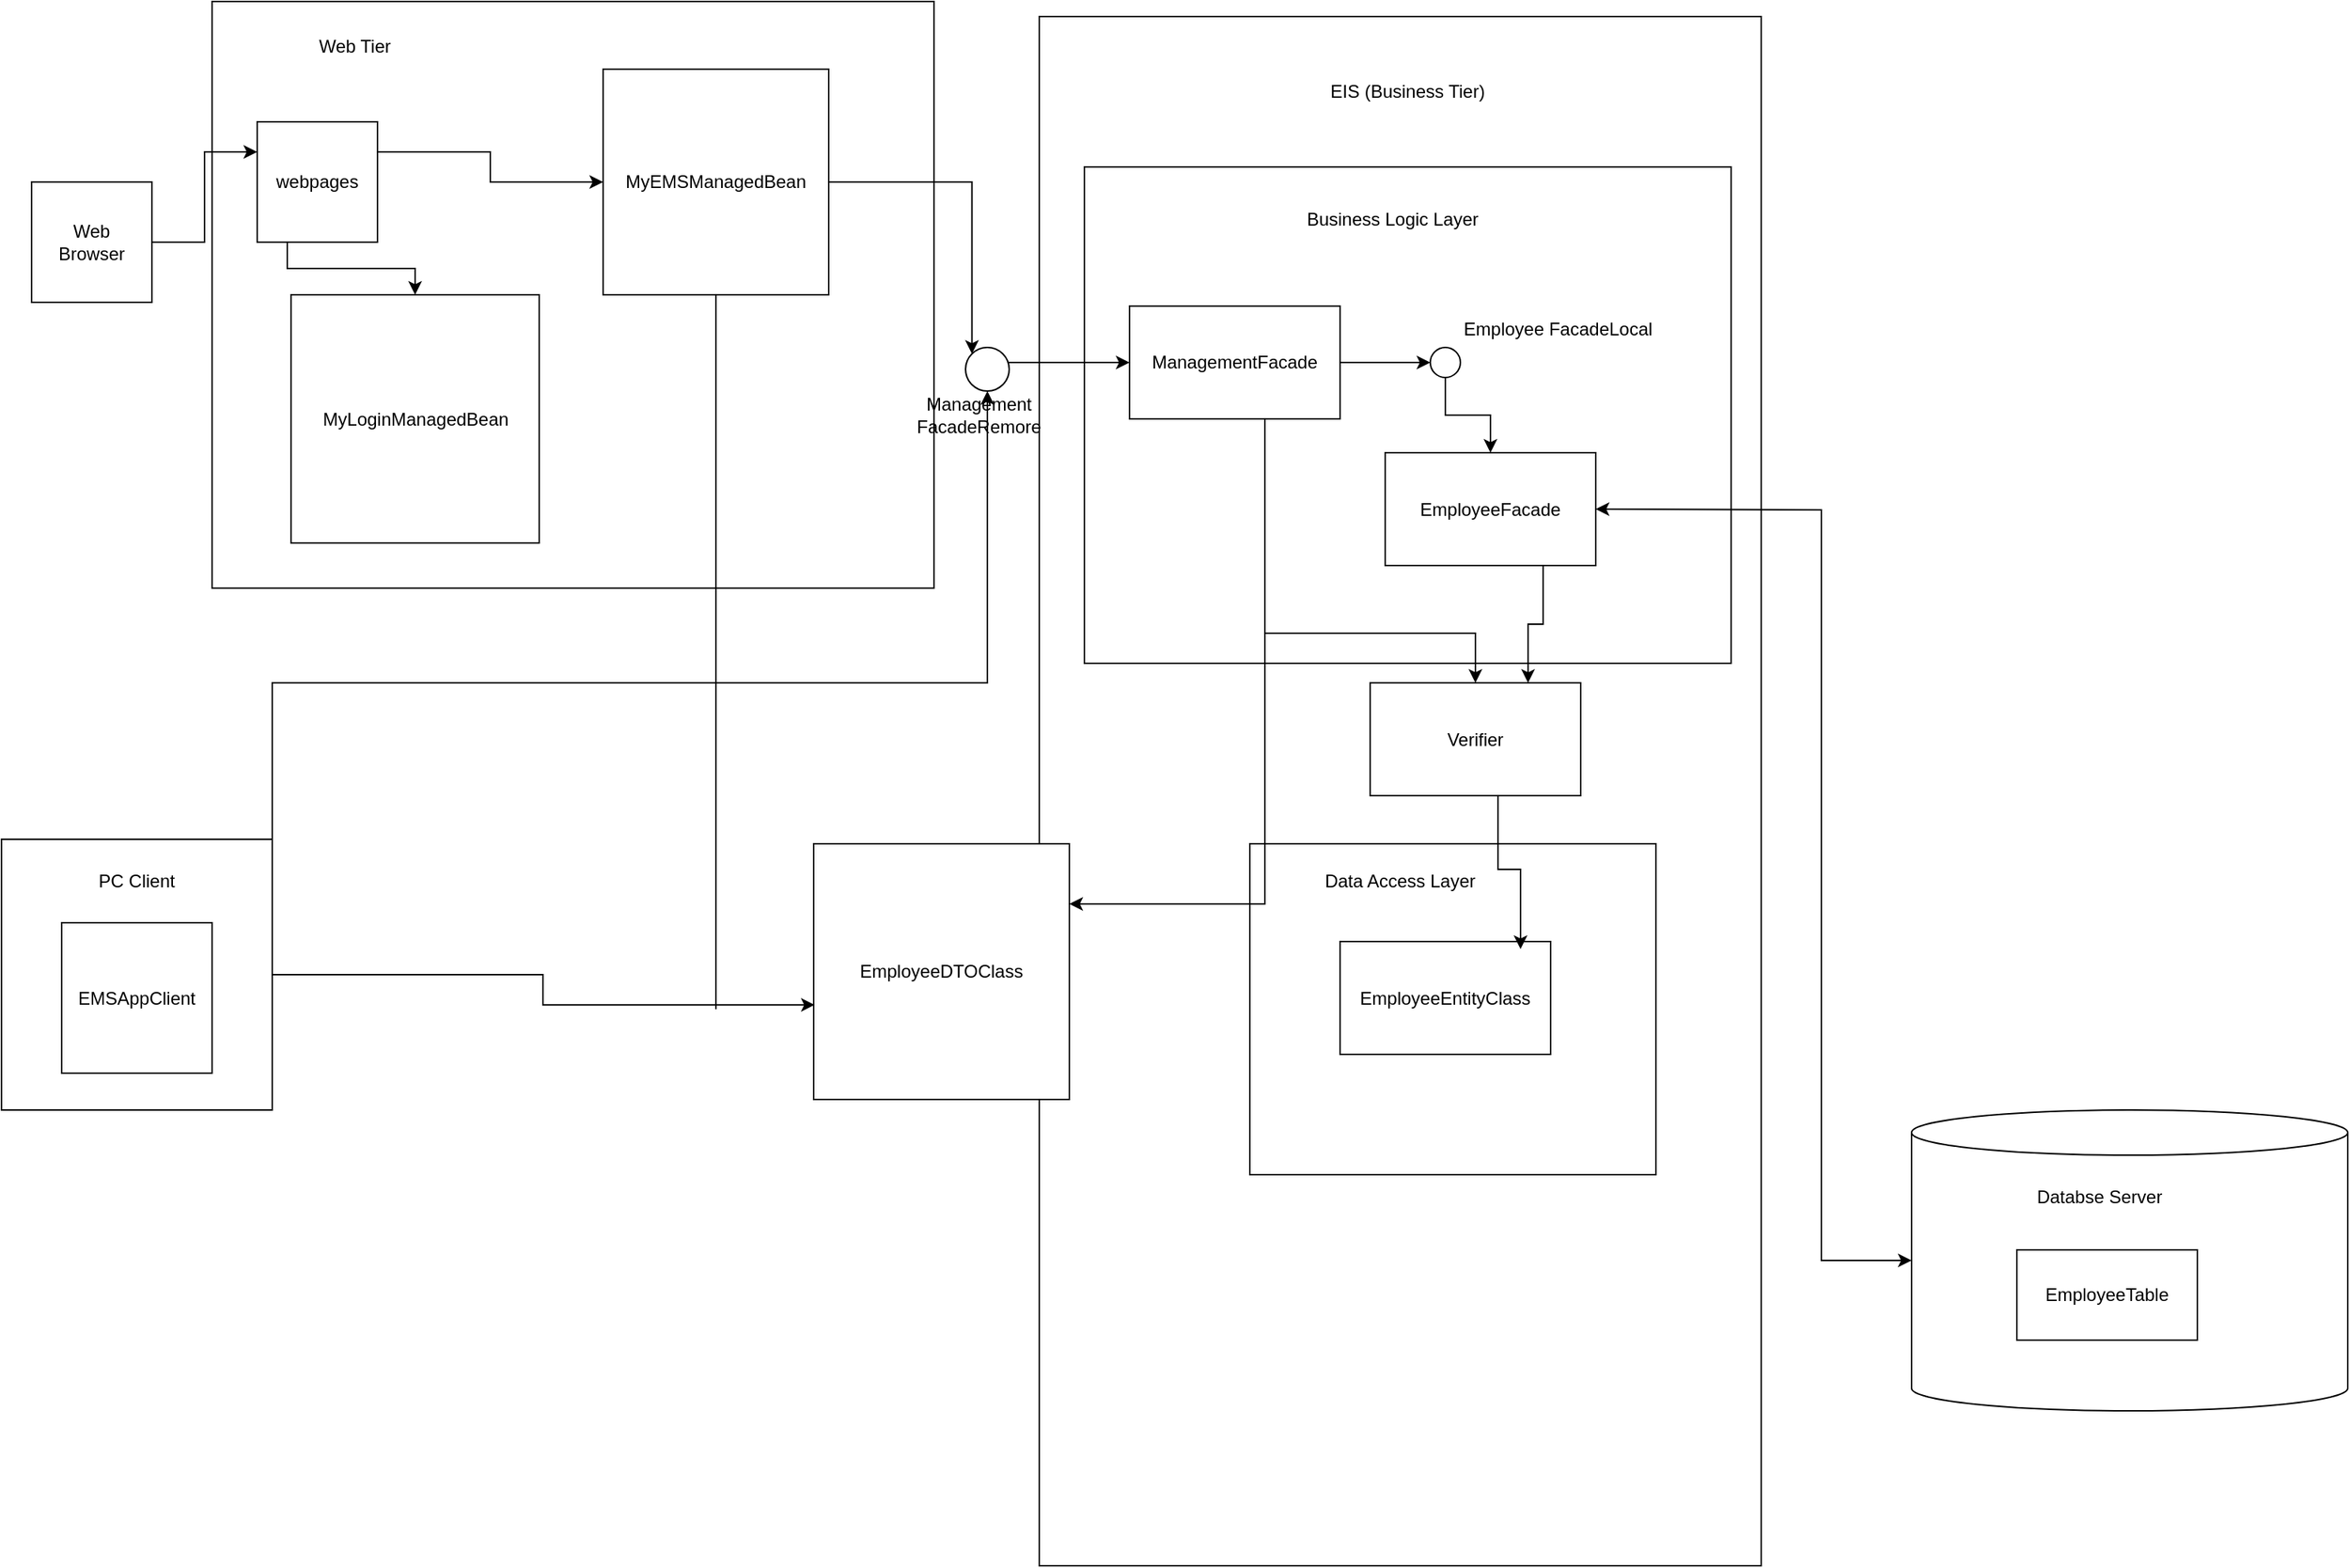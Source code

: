 <mxfile version="17.4.0" type="device"><diagram id="8l0VSRo7uGPuJ5fUtJou" name="Page-1"><mxGraphModel dx="1524" dy="1676" grid="1" gridSize="10" guides="1" tooltips="1" connect="1" arrows="1" fold="1" page="1" pageScale="1" pageWidth="850" pageHeight="1100" math="0" shadow="0"><root><mxCell id="0"/><mxCell id="1" parent="0"/><mxCell id="8azswIwTtEGh8bmxYIAu-10" value="" style="rounded=0;whiteSpace=wrap;html=1;" parent="1" vertex="1"><mxGeometry x="180" y="60" width="480" height="390" as="geometry"/></mxCell><mxCell id="8azswIwTtEGh8bmxYIAu-26" style="edgeStyle=orthogonalEdgeStyle;rounded=0;orthogonalLoop=1;jettySize=auto;html=1;exitX=1;exitY=0.5;exitDx=0;exitDy=0;entryX=0;entryY=0.25;entryDx=0;entryDy=0;" parent="1" source="8azswIwTtEGh8bmxYIAu-1" target="8azswIwTtEGh8bmxYIAu-5" edge="1"><mxGeometry relative="1" as="geometry"/></mxCell><mxCell id="8azswIwTtEGh8bmxYIAu-1" value="" style="whiteSpace=wrap;html=1;aspect=fixed;" parent="1" vertex="1"><mxGeometry x="60" y="180" width="80" height="80" as="geometry"/></mxCell><mxCell id="8azswIwTtEGh8bmxYIAu-3" value="Web Browser" style="text;html=1;strokeColor=none;fillColor=none;align=center;verticalAlign=middle;whiteSpace=wrap;rounded=0;" parent="1" vertex="1"><mxGeometry x="70" y="205" width="60" height="30" as="geometry"/></mxCell><mxCell id="8azswIwTtEGh8bmxYIAu-4" value="Web Tier" style="text;html=1;strokeColor=none;fillColor=none;align=center;verticalAlign=middle;whiteSpace=wrap;rounded=0;" parent="1" vertex="1"><mxGeometry x="245" y="75" width="60" height="30" as="geometry"/></mxCell><mxCell id="8azswIwTtEGh8bmxYIAu-28" style="edgeStyle=orthogonalEdgeStyle;rounded=0;orthogonalLoop=1;jettySize=auto;html=1;exitX=1;exitY=0.25;exitDx=0;exitDy=0;" parent="1" source="8azswIwTtEGh8bmxYIAu-5" target="9JGubjV86cY9P40QtlcI-1" edge="1"><mxGeometry relative="1" as="geometry"><mxPoint x="337.5" y="230" as="targetPoint"/></mxGeometry></mxCell><mxCell id="9JGubjV86cY9P40QtlcI-26" style="edgeStyle=elbowEdgeStyle;rounded=0;orthogonalLoop=1;jettySize=auto;elbow=vertical;html=1;exitX=0.25;exitY=1;exitDx=0;exitDy=0;" edge="1" parent="1" source="8azswIwTtEGh8bmxYIAu-5" target="9JGubjV86cY9P40QtlcI-2"><mxGeometry relative="1" as="geometry"/></mxCell><mxCell id="8azswIwTtEGh8bmxYIAu-5" value="webpages" style="whiteSpace=wrap;html=1;aspect=fixed;" parent="1" vertex="1"><mxGeometry x="210" y="140" width="80" height="80" as="geometry"/></mxCell><mxCell id="8azswIwTtEGh8bmxYIAu-22" value="" style="shape=cylinder3;whiteSpace=wrap;html=1;boundedLbl=1;backgroundOutline=1;size=15;" parent="1" vertex="1"><mxGeometry x="1310" y="797" width="290" height="200" as="geometry"/></mxCell><mxCell id="9JGubjV86cY9P40QtlcI-24" style="edgeStyle=elbowEdgeStyle;rounded=0;orthogonalLoop=1;jettySize=auto;html=1;exitX=1;exitY=0.25;exitDx=0;exitDy=0;entryX=0;entryY=0;entryDx=0;entryDy=0;elbow=vertical;" edge="1" parent="1" source="9JGubjV86cY9P40QtlcI-1" target="9JGubjV86cY9P40QtlcI-10"><mxGeometry relative="1" as="geometry"><Array as="points"><mxPoint x="640" y="180"/></Array></mxGeometry></mxCell><mxCell id="9JGubjV86cY9P40QtlcI-1" value="MyEMSManagedBean" style="whiteSpace=wrap;html=1;aspect=fixed;" vertex="1" parent="1"><mxGeometry x="440" y="105" width="150" height="150" as="geometry"/></mxCell><mxCell id="9JGubjV86cY9P40QtlcI-2" value="MyLoginManagedBean" style="whiteSpace=wrap;html=1;aspect=fixed;" vertex="1" parent="1"><mxGeometry x="232.5" y="255" width="165" height="165" as="geometry"/></mxCell><mxCell id="9JGubjV86cY9P40QtlcI-4" value="" style="rounded=0;whiteSpace=wrap;html=1;" vertex="1" parent="1"><mxGeometry x="730" y="70" width="480" height="1030" as="geometry"/></mxCell><mxCell id="9JGubjV86cY9P40QtlcI-5" value="" style="rounded=0;whiteSpace=wrap;html=1;" vertex="1" parent="1"><mxGeometry x="760" y="170" width="430" height="330" as="geometry"/></mxCell><mxCell id="9JGubjV86cY9P40QtlcI-6" value="EIS (Business Tier)" style="text;html=1;strokeColor=none;fillColor=none;align=center;verticalAlign=middle;whiteSpace=wrap;rounded=0;" vertex="1" parent="1"><mxGeometry x="880" y="105" width="190" height="30" as="geometry"/></mxCell><mxCell id="9JGubjV86cY9P40QtlcI-7" value="Business Logic Layer" style="text;html=1;strokeColor=none;fillColor=none;align=center;verticalAlign=middle;whiteSpace=wrap;rounded=0;" vertex="1" parent="1"><mxGeometry x="870" y="190" width="190" height="30" as="geometry"/></mxCell><mxCell id="9JGubjV86cY9P40QtlcI-29" style="edgeStyle=elbowEdgeStyle;rounded=0;orthogonalLoop=1;jettySize=auto;elbow=vertical;html=1;entryX=0;entryY=0.5;entryDx=0;entryDy=0;" edge="1" parent="1" source="9JGubjV86cY9P40QtlcI-8" target="9JGubjV86cY9P40QtlcI-11"><mxGeometry relative="1" as="geometry"/></mxCell><mxCell id="9JGubjV86cY9P40QtlcI-32" style="edgeStyle=elbowEdgeStyle;rounded=0;orthogonalLoop=1;jettySize=auto;elbow=vertical;html=1;" edge="1" parent="1" source="9JGubjV86cY9P40QtlcI-8" target="9JGubjV86cY9P40QtlcI-12"><mxGeometry relative="1" as="geometry"><Array as="points"><mxPoint x="880" y="480"/></Array></mxGeometry></mxCell><mxCell id="9JGubjV86cY9P40QtlcI-8" value="ManagementFacade" style="rounded=0;whiteSpace=wrap;html=1;" vertex="1" parent="1"><mxGeometry x="790" y="262.5" width="140" height="75" as="geometry"/></mxCell><mxCell id="9JGubjV86cY9P40QtlcI-33" style="edgeStyle=elbowEdgeStyle;rounded=0;orthogonalLoop=1;jettySize=auto;elbow=vertical;html=1;exitX=0.75;exitY=1;exitDx=0;exitDy=0;entryX=0.75;entryY=0;entryDx=0;entryDy=0;" edge="1" parent="1" source="9JGubjV86cY9P40QtlcI-9" target="9JGubjV86cY9P40QtlcI-12"><mxGeometry relative="1" as="geometry"/></mxCell><mxCell id="9JGubjV86cY9P40QtlcI-9" value="EmployeeFacade" style="rounded=0;whiteSpace=wrap;html=1;" vertex="1" parent="1"><mxGeometry x="960" y="360" width="140" height="75" as="geometry"/></mxCell><mxCell id="9JGubjV86cY9P40QtlcI-28" style="edgeStyle=elbowEdgeStyle;rounded=0;orthogonalLoop=1;jettySize=auto;elbow=vertical;html=1;entryX=0;entryY=0.5;entryDx=0;entryDy=0;" edge="1" parent="1" source="9JGubjV86cY9P40QtlcI-10" target="9JGubjV86cY9P40QtlcI-8"><mxGeometry relative="1" as="geometry"/></mxCell><mxCell id="9JGubjV86cY9P40QtlcI-10" value="" style="ellipse;whiteSpace=wrap;html=1;aspect=fixed;" vertex="1" parent="1"><mxGeometry x="681" y="290" width="29" height="29" as="geometry"/></mxCell><mxCell id="9JGubjV86cY9P40QtlcI-31" style="edgeStyle=elbowEdgeStyle;rounded=0;orthogonalLoop=1;jettySize=auto;elbow=vertical;html=1;" edge="1" parent="1" source="9JGubjV86cY9P40QtlcI-11" target="9JGubjV86cY9P40QtlcI-9"><mxGeometry relative="1" as="geometry"/></mxCell><mxCell id="9JGubjV86cY9P40QtlcI-11" value="" style="ellipse;whiteSpace=wrap;html=1;aspect=fixed;" vertex="1" parent="1"><mxGeometry x="990" y="290" width="20" height="20" as="geometry"/></mxCell><mxCell id="9JGubjV86cY9P40QtlcI-12" value="Verifier" style="rounded=0;whiteSpace=wrap;html=1;" vertex="1" parent="1"><mxGeometry x="950" y="513" width="140" height="75" as="geometry"/></mxCell><mxCell id="9JGubjV86cY9P40QtlcI-13" value="" style="rounded=0;whiteSpace=wrap;html=1;" vertex="1" parent="1"><mxGeometry x="870" y="620" width="270" height="220" as="geometry"/></mxCell><mxCell id="9JGubjV86cY9P40QtlcI-14" value="Data Access Layer" style="text;html=1;strokeColor=none;fillColor=none;align=center;verticalAlign=middle;whiteSpace=wrap;rounded=0;" vertex="1" parent="1"><mxGeometry x="880" y="630" width="180" height="30" as="geometry"/></mxCell><mxCell id="9JGubjV86cY9P40QtlcI-15" value="EmployeeEntityClass" style="rounded=0;whiteSpace=wrap;html=1;" vertex="1" parent="1"><mxGeometry x="930" y="685" width="140" height="75" as="geometry"/></mxCell><mxCell id="9JGubjV86cY9P40QtlcI-16" value="Databse Server" style="text;html=1;strokeColor=none;fillColor=none;align=center;verticalAlign=middle;whiteSpace=wrap;rounded=0;" vertex="1" parent="1"><mxGeometry x="1340" y="840" width="190" height="30" as="geometry"/></mxCell><mxCell id="9JGubjV86cY9P40QtlcI-17" value="EmployeeTable" style="rounded=0;whiteSpace=wrap;html=1;" vertex="1" parent="1"><mxGeometry x="1380" y="890" width="120" height="60" as="geometry"/></mxCell><mxCell id="9JGubjV86cY9P40QtlcI-22" style="edgeStyle=orthogonalEdgeStyle;rounded=0;orthogonalLoop=1;jettySize=auto;html=1;entryX=0.004;entryY=0.63;entryDx=0;entryDy=0;entryPerimeter=0;" edge="1" parent="1" source="9JGubjV86cY9P40QtlcI-18" target="PTfuNuuR5u1EQyOtB_FC-4"><mxGeometry relative="1" as="geometry"><mxPoint x="350" y="700" as="targetPoint"/></mxGeometry></mxCell><mxCell id="9JGubjV86cY9P40QtlcI-25" style="edgeStyle=elbowEdgeStyle;rounded=0;orthogonalLoop=1;jettySize=auto;elbow=vertical;html=1;exitX=1;exitY=0.5;exitDx=0;exitDy=0;entryX=0.5;entryY=1;entryDx=0;entryDy=0;" edge="1" parent="1" source="9JGubjV86cY9P40QtlcI-18" target="9JGubjV86cY9P40QtlcI-10"><mxGeometry relative="1" as="geometry"/></mxCell><mxCell id="9JGubjV86cY9P40QtlcI-18" value="" style="whiteSpace=wrap;html=1;aspect=fixed;" vertex="1" parent="1"><mxGeometry x="40" y="617" width="180" height="180" as="geometry"/></mxCell><mxCell id="9JGubjV86cY9P40QtlcI-19" value="PC Client" style="text;html=1;strokeColor=none;fillColor=none;align=center;verticalAlign=middle;whiteSpace=wrap;rounded=0;" vertex="1" parent="1"><mxGeometry x="60" y="630" width="140" height="30" as="geometry"/></mxCell><mxCell id="9JGubjV86cY9P40QtlcI-20" value="EMSAppClient" style="whiteSpace=wrap;html=1;aspect=fixed;" vertex="1" parent="1"><mxGeometry x="80" y="672.5" width="100" height="100" as="geometry"/></mxCell><mxCell id="9JGubjV86cY9P40QtlcI-27" value="&lt;div&gt;Management&lt;/div&gt;&lt;div&gt;FacadeRemore&lt;/div&gt;" style="text;html=1;strokeColor=none;fillColor=none;align=center;verticalAlign=middle;whiteSpace=wrap;rounded=0;" vertex="1" parent="1"><mxGeometry x="620" y="300" width="140" height="70" as="geometry"/></mxCell><mxCell id="9JGubjV86cY9P40QtlcI-30" value="Employee FacadeLocal" style="text;html=1;strokeColor=none;fillColor=none;align=center;verticalAlign=middle;whiteSpace=wrap;rounded=0;" vertex="1" parent="1"><mxGeometry x="980" y="262.5" width="190" height="30" as="geometry"/></mxCell><mxCell id="9JGubjV86cY9P40QtlcI-34" style="edgeStyle=orthogonalEdgeStyle;rounded=0;orthogonalLoop=1;jettySize=auto;elbow=vertical;html=1;exitX=0.75;exitY=1;exitDx=0;exitDy=0;" edge="1" parent="1" source="9JGubjV86cY9P40QtlcI-8" target="PTfuNuuR5u1EQyOtB_FC-4"><mxGeometry relative="1" as="geometry"><Array as="points"><mxPoint x="880" y="338"/><mxPoint x="880" y="660"/></Array></mxGeometry></mxCell><mxCell id="PTfuNuuR5u1EQyOtB_FC-4" value="EmployeeDTOClass" style="whiteSpace=wrap;html=1;aspect=fixed;" parent="1" vertex="1"><mxGeometry x="580" y="620" width="170" height="170" as="geometry"/></mxCell><mxCell id="9JGubjV86cY9P40QtlcI-35" value="" style="endArrow=none;html=1;rounded=0;elbow=vertical;" edge="1" parent="1" target="9JGubjV86cY9P40QtlcI-1"><mxGeometry width="50" height="50" relative="1" as="geometry"><mxPoint x="515" y="730" as="sourcePoint"/><mxPoint x="720" y="530" as="targetPoint"/></mxGeometry></mxCell><mxCell id="9JGubjV86cY9P40QtlcI-36" value="" style="endArrow=classic;startArrow=classic;html=1;rounded=0;elbow=vertical;entryX=0;entryY=0.5;entryDx=0;entryDy=0;entryPerimeter=0;exitX=1;exitY=0.5;exitDx=0;exitDy=0;" edge="1" parent="1" source="9JGubjV86cY9P40QtlcI-9" target="8azswIwTtEGh8bmxYIAu-22"><mxGeometry width="50" height="50" relative="1" as="geometry"><mxPoint x="760" y="380" as="sourcePoint"/><mxPoint x="810" y="330" as="targetPoint"/><Array as="points"><mxPoint x="1250" y="398"/><mxPoint x="1250" y="897"/></Array></mxGeometry></mxCell><mxCell id="9JGubjV86cY9P40QtlcI-37" style="edgeStyle=orthogonalEdgeStyle;rounded=0;orthogonalLoop=1;jettySize=auto;html=1;exitX=0.5;exitY=1;exitDx=0;exitDy=0;elbow=vertical;" edge="1" parent="1" source="9JGubjV86cY9P40QtlcI-12"><mxGeometry relative="1" as="geometry"><mxPoint x="1050" y="690" as="targetPoint"/><Array as="points"><mxPoint x="1035" y="588"/><mxPoint x="1035" y="637"/><mxPoint x="1050" y="637"/><mxPoint x="1050" y="685"/></Array></mxGeometry></mxCell></root></mxGraphModel></diagram></mxfile>